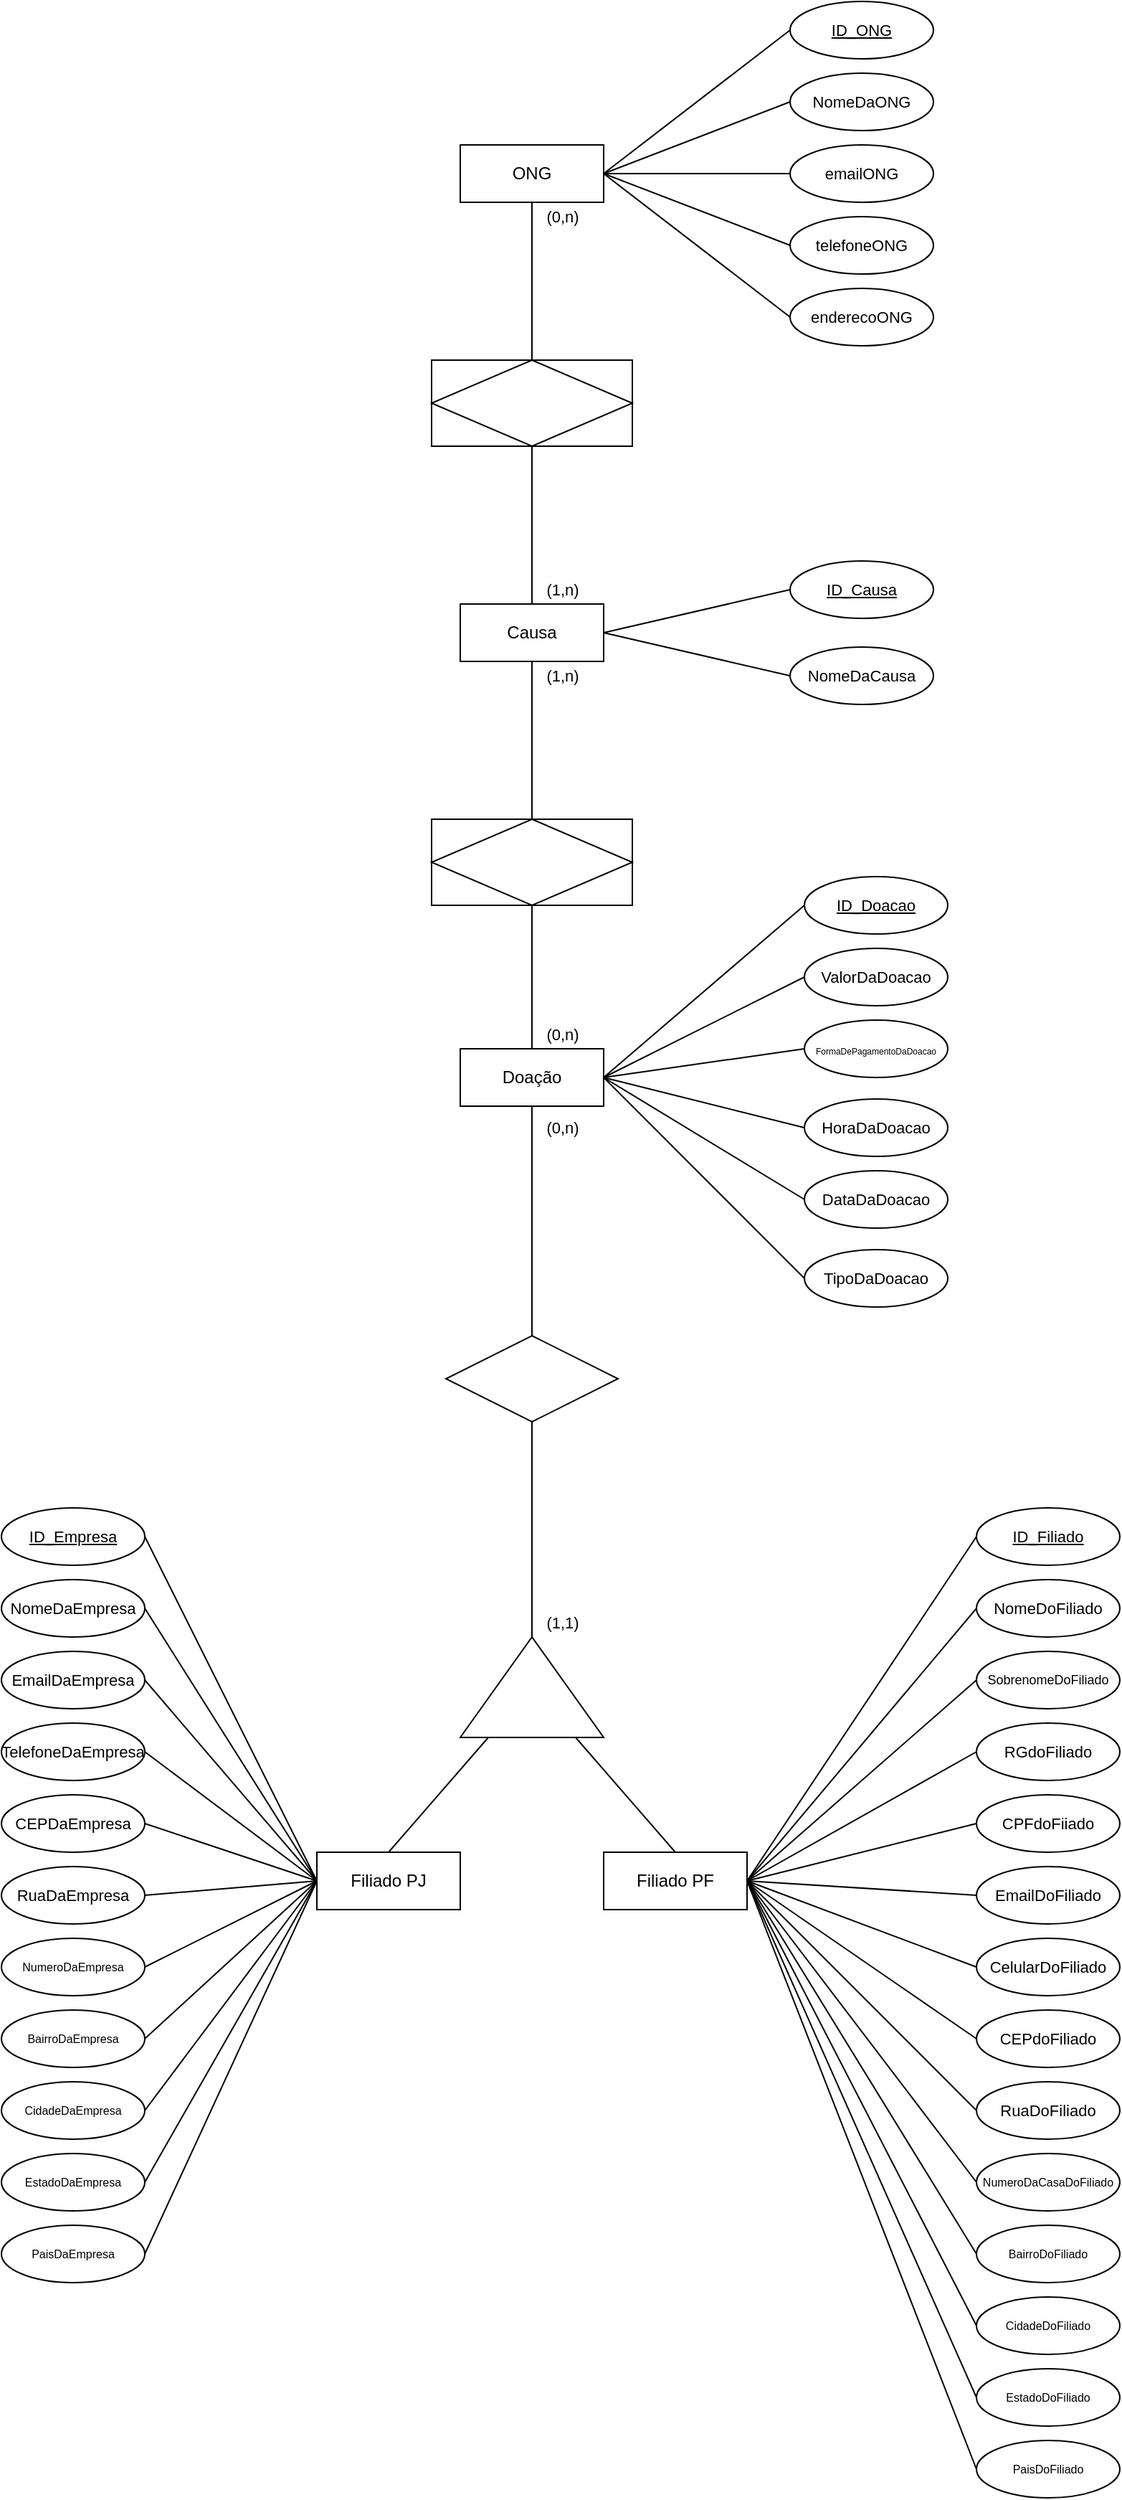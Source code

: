 <mxfile version="23.0.2" type="device">
  <diagram name="Página-1" id="WYykYUVFd-u6H1-NrjC2">
    <mxGraphModel dx="444" dy="2647" grid="1" gridSize="10" guides="1" tooltips="1" connect="1" arrows="1" fold="1" page="1" pageScale="1" pageWidth="827" pageHeight="1169" math="0" shadow="0">
      <root>
        <mxCell id="0" />
        <mxCell id="1" parent="0" />
        <mxCell id="v8uKJxZmIVCEr7YA-XvJ-7" style="rounded=0;orthogonalLoop=1;jettySize=auto;html=1;endArrow=none;endFill=0;entryX=0.5;entryY=1;entryDx=0;entryDy=0;exitX=0;exitY=0;exitDx=50;exitDy=0;exitPerimeter=0;" edge="1" parent="1" source="v8uKJxZmIVCEr7YA-XvJ-77" target="v8uKJxZmIVCEr7YA-XvJ-5">
          <mxGeometry relative="1" as="geometry">
            <mxPoint x="413" y="-960" as="sourcePoint" />
          </mxGeometry>
        </mxCell>
        <mxCell id="v8uKJxZmIVCEr7YA-XvJ-12" value="(0,n)" style="edgeLabel;html=1;align=center;verticalAlign=middle;resizable=0;points=[];fontSize=11;fontFamily=Helvetica;fontColor=default;" vertex="1" connectable="0" parent="v8uKJxZmIVCEr7YA-XvJ-7">
          <mxGeometry x="-0.248" relative="1" as="geometry">
            <mxPoint x="21" y="-364" as="offset" />
          </mxGeometry>
        </mxCell>
        <mxCell id="v8uKJxZmIVCEr7YA-XvJ-22" style="edgeStyle=none;shape=connector;rounded=0;orthogonalLoop=1;jettySize=auto;html=1;exitX=1;exitY=0.5;exitDx=0;exitDy=0;entryX=0;entryY=0.5;entryDx=0;entryDy=0;labelBackgroundColor=default;strokeColor=default;align=center;verticalAlign=middle;fontFamily=Helvetica;fontSize=11;fontColor=default;endArrow=none;endFill=0;" edge="1" parent="1" source="v8uKJxZmIVCEr7YA-XvJ-1" target="v8uKJxZmIVCEr7YA-XvJ-19">
          <mxGeometry relative="1" as="geometry" />
        </mxCell>
        <mxCell id="v8uKJxZmIVCEr7YA-XvJ-71" style="edgeStyle=none;shape=connector;rounded=0;orthogonalLoop=1;jettySize=auto;html=1;exitX=1;exitY=0.5;exitDx=0;exitDy=0;entryX=0;entryY=0.5;entryDx=0;entryDy=0;labelBackgroundColor=default;strokeColor=default;align=center;verticalAlign=middle;fontFamily=Helvetica;fontSize=11;fontColor=default;endArrow=none;endFill=0;" edge="1" parent="1" source="v8uKJxZmIVCEr7YA-XvJ-1" target="v8uKJxZmIVCEr7YA-XvJ-59">
          <mxGeometry relative="1" as="geometry" />
        </mxCell>
        <mxCell id="v8uKJxZmIVCEr7YA-XvJ-72" style="edgeStyle=none;shape=connector;rounded=0;orthogonalLoop=1;jettySize=auto;html=1;exitX=1;exitY=0.5;exitDx=0;exitDy=0;entryX=0;entryY=0.5;entryDx=0;entryDy=0;labelBackgroundColor=default;strokeColor=default;align=center;verticalAlign=middle;fontFamily=Helvetica;fontSize=11;fontColor=default;endArrow=none;endFill=0;" edge="1" parent="1" source="v8uKJxZmIVCEr7YA-XvJ-1" target="v8uKJxZmIVCEr7YA-XvJ-60">
          <mxGeometry relative="1" as="geometry" />
        </mxCell>
        <mxCell id="v8uKJxZmIVCEr7YA-XvJ-73" style="edgeStyle=none;shape=connector;rounded=0;orthogonalLoop=1;jettySize=auto;html=1;exitX=1;exitY=0.5;exitDx=0;exitDy=0;entryX=0;entryY=0.5;entryDx=0;entryDy=0;labelBackgroundColor=default;strokeColor=default;align=center;verticalAlign=middle;fontFamily=Helvetica;fontSize=11;fontColor=default;endArrow=none;endFill=0;" edge="1" parent="1" source="v8uKJxZmIVCEr7YA-XvJ-1" target="v8uKJxZmIVCEr7YA-XvJ-61">
          <mxGeometry relative="1" as="geometry" />
        </mxCell>
        <mxCell id="v8uKJxZmIVCEr7YA-XvJ-74" style="edgeStyle=none;shape=connector;rounded=0;orthogonalLoop=1;jettySize=auto;html=1;exitX=1;exitY=0.5;exitDx=0;exitDy=0;entryX=0;entryY=0.5;entryDx=0;entryDy=0;labelBackgroundColor=default;strokeColor=default;align=center;verticalAlign=middle;fontFamily=Helvetica;fontSize=11;fontColor=default;endArrow=none;endFill=0;" edge="1" parent="1" source="v8uKJxZmIVCEr7YA-XvJ-1" target="v8uKJxZmIVCEr7YA-XvJ-69">
          <mxGeometry relative="1" as="geometry" />
        </mxCell>
        <mxCell id="v8uKJxZmIVCEr7YA-XvJ-75" style="edgeStyle=none;shape=connector;rounded=0;orthogonalLoop=1;jettySize=auto;html=1;exitX=1;exitY=0.5;exitDx=0;exitDy=0;entryX=0;entryY=0.5;entryDx=0;entryDy=0;labelBackgroundColor=default;strokeColor=default;align=center;verticalAlign=middle;fontFamily=Helvetica;fontSize=11;fontColor=default;endArrow=none;endFill=0;" edge="1" parent="1" source="v8uKJxZmIVCEr7YA-XvJ-1" target="v8uKJxZmIVCEr7YA-XvJ-70">
          <mxGeometry relative="1" as="geometry" />
        </mxCell>
        <mxCell id="v8uKJxZmIVCEr7YA-XvJ-76" style="edgeStyle=none;shape=connector;rounded=0;orthogonalLoop=1;jettySize=auto;html=1;exitX=1;exitY=0.5;exitDx=0;exitDy=0;entryX=0;entryY=0.5;entryDx=0;entryDy=0;labelBackgroundColor=default;strokeColor=default;align=center;verticalAlign=middle;fontFamily=Helvetica;fontSize=11;fontColor=default;endArrow=none;endFill=0;" edge="1" parent="1" source="v8uKJxZmIVCEr7YA-XvJ-1" target="v8uKJxZmIVCEr7YA-XvJ-68">
          <mxGeometry relative="1" as="geometry" />
        </mxCell>
        <mxCell id="v8uKJxZmIVCEr7YA-XvJ-81" style="edgeStyle=none;shape=connector;rounded=0;orthogonalLoop=1;jettySize=auto;html=1;exitX=1;exitY=0.5;exitDx=0;exitDy=0;entryX=0;entryY=0.5;entryDx=0;entryDy=0;labelBackgroundColor=default;strokeColor=default;align=center;verticalAlign=middle;fontFamily=Helvetica;fontSize=11;fontColor=default;endArrow=none;endFill=0;" edge="1" parent="1" source="v8uKJxZmIVCEr7YA-XvJ-1" target="v8uKJxZmIVCEr7YA-XvJ-58">
          <mxGeometry relative="1" as="geometry" />
        </mxCell>
        <mxCell id="v8uKJxZmIVCEr7YA-XvJ-82" style="edgeStyle=none;shape=connector;rounded=0;orthogonalLoop=1;jettySize=auto;html=1;exitX=1;exitY=0.5;exitDx=0;exitDy=0;entryX=0;entryY=0.5;entryDx=0;entryDy=0;labelBackgroundColor=default;strokeColor=default;align=center;verticalAlign=middle;fontFamily=Helvetica;fontSize=11;fontColor=default;endArrow=none;endFill=0;" edge="1" parent="1" source="v8uKJxZmIVCEr7YA-XvJ-1" target="v8uKJxZmIVCEr7YA-XvJ-62">
          <mxGeometry relative="1" as="geometry" />
        </mxCell>
        <mxCell id="v8uKJxZmIVCEr7YA-XvJ-83" style="edgeStyle=none;shape=connector;rounded=0;orthogonalLoop=1;jettySize=auto;html=1;exitX=1;exitY=0.5;exitDx=0;exitDy=0;entryX=0;entryY=0.5;entryDx=0;entryDy=0;labelBackgroundColor=default;strokeColor=default;align=center;verticalAlign=middle;fontFamily=Helvetica;fontSize=11;fontColor=default;endArrow=none;endFill=0;" edge="1" parent="1" source="v8uKJxZmIVCEr7YA-XvJ-1" target="v8uKJxZmIVCEr7YA-XvJ-63">
          <mxGeometry relative="1" as="geometry" />
        </mxCell>
        <mxCell id="v8uKJxZmIVCEr7YA-XvJ-84" style="edgeStyle=none;shape=connector;rounded=0;orthogonalLoop=1;jettySize=auto;html=1;exitX=1;exitY=0.5;exitDx=0;exitDy=0;entryX=0;entryY=0.5;entryDx=0;entryDy=0;labelBackgroundColor=default;strokeColor=default;align=center;verticalAlign=middle;fontFamily=Helvetica;fontSize=11;fontColor=default;endArrow=none;endFill=0;" edge="1" parent="1" source="v8uKJxZmIVCEr7YA-XvJ-1" target="v8uKJxZmIVCEr7YA-XvJ-64">
          <mxGeometry relative="1" as="geometry" />
        </mxCell>
        <mxCell id="v8uKJxZmIVCEr7YA-XvJ-85" style="edgeStyle=none;shape=connector;rounded=0;orthogonalLoop=1;jettySize=auto;html=1;exitX=1;exitY=0.5;exitDx=0;exitDy=0;entryX=0;entryY=0.5;entryDx=0;entryDy=0;labelBackgroundColor=default;strokeColor=default;align=center;verticalAlign=middle;fontFamily=Helvetica;fontSize=11;fontColor=default;endArrow=none;endFill=0;" edge="1" parent="1" source="v8uKJxZmIVCEr7YA-XvJ-1" target="v8uKJxZmIVCEr7YA-XvJ-65">
          <mxGeometry relative="1" as="geometry" />
        </mxCell>
        <mxCell id="v8uKJxZmIVCEr7YA-XvJ-86" style="edgeStyle=none;shape=connector;rounded=0;orthogonalLoop=1;jettySize=auto;html=1;exitX=1;exitY=0.5;exitDx=0;exitDy=0;entryX=0;entryY=0.5;entryDx=0;entryDy=0;labelBackgroundColor=default;strokeColor=default;align=center;verticalAlign=middle;fontFamily=Helvetica;fontSize=11;fontColor=default;endArrow=none;endFill=0;" edge="1" parent="1" source="v8uKJxZmIVCEr7YA-XvJ-1" target="v8uKJxZmIVCEr7YA-XvJ-66">
          <mxGeometry relative="1" as="geometry" />
        </mxCell>
        <mxCell id="v8uKJxZmIVCEr7YA-XvJ-87" style="edgeStyle=none;shape=connector;rounded=0;orthogonalLoop=1;jettySize=auto;html=1;exitX=1;exitY=0.5;exitDx=0;exitDy=0;entryX=0;entryY=0.5;entryDx=0;entryDy=0;labelBackgroundColor=default;strokeColor=default;align=center;verticalAlign=middle;fontFamily=Helvetica;fontSize=11;fontColor=default;endArrow=none;endFill=0;" edge="1" parent="1" source="v8uKJxZmIVCEr7YA-XvJ-1" target="v8uKJxZmIVCEr7YA-XvJ-67">
          <mxGeometry relative="1" as="geometry" />
        </mxCell>
        <mxCell id="v8uKJxZmIVCEr7YA-XvJ-1" value="Filiado PF" style="whiteSpace=wrap;html=1;align=center;" vertex="1" parent="1">
          <mxGeometry x="443" y="-790" width="100" height="40" as="geometry" />
        </mxCell>
        <mxCell id="v8uKJxZmIVCEr7YA-XvJ-21" style="edgeStyle=none;shape=connector;rounded=0;orthogonalLoop=1;jettySize=auto;html=1;exitX=1;exitY=0.5;exitDx=0;exitDy=0;entryX=0;entryY=0.5;entryDx=0;entryDy=0;labelBackgroundColor=default;strokeColor=default;align=center;verticalAlign=middle;fontFamily=Helvetica;fontSize=11;fontColor=default;endArrow=none;endFill=0;" edge="1" parent="1" source="v8uKJxZmIVCEr7YA-XvJ-2" target="v8uKJxZmIVCEr7YA-XvJ-17">
          <mxGeometry relative="1" as="geometry" />
        </mxCell>
        <mxCell id="v8uKJxZmIVCEr7YA-XvJ-27" style="edgeStyle=none;shape=connector;rounded=0;orthogonalLoop=1;jettySize=auto;html=1;exitX=1;exitY=0.5;exitDx=0;exitDy=0;entryX=0;entryY=0.5;entryDx=0;entryDy=0;labelBackgroundColor=default;strokeColor=default;align=center;verticalAlign=middle;fontFamily=Helvetica;fontSize=11;fontColor=default;endArrow=none;endFill=0;" edge="1" parent="1" source="v8uKJxZmIVCEr7YA-XvJ-2" target="v8uKJxZmIVCEr7YA-XvJ-23">
          <mxGeometry relative="1" as="geometry" />
        </mxCell>
        <mxCell id="v8uKJxZmIVCEr7YA-XvJ-28" style="edgeStyle=none;shape=connector;rounded=0;orthogonalLoop=1;jettySize=auto;html=1;exitX=1;exitY=0.5;exitDx=0;exitDy=0;entryX=0;entryY=0.5;entryDx=0;entryDy=0;labelBackgroundColor=default;strokeColor=default;align=center;verticalAlign=middle;fontFamily=Helvetica;fontSize=11;fontColor=default;endArrow=none;endFill=0;" edge="1" parent="1" source="v8uKJxZmIVCEr7YA-XvJ-2" target="v8uKJxZmIVCEr7YA-XvJ-24">
          <mxGeometry relative="1" as="geometry" />
        </mxCell>
        <mxCell id="v8uKJxZmIVCEr7YA-XvJ-29" style="edgeStyle=none;shape=connector;rounded=0;orthogonalLoop=1;jettySize=auto;html=1;exitX=1;exitY=0.5;exitDx=0;exitDy=0;entryX=0;entryY=0.5;entryDx=0;entryDy=0;labelBackgroundColor=default;strokeColor=default;align=center;verticalAlign=middle;fontFamily=Helvetica;fontSize=11;fontColor=default;endArrow=none;endFill=0;" edge="1" parent="1" source="v8uKJxZmIVCEr7YA-XvJ-2" target="v8uKJxZmIVCEr7YA-XvJ-25">
          <mxGeometry relative="1" as="geometry" />
        </mxCell>
        <mxCell id="v8uKJxZmIVCEr7YA-XvJ-30" style="edgeStyle=none;shape=connector;rounded=0;orthogonalLoop=1;jettySize=auto;html=1;exitX=1;exitY=0.5;exitDx=0;exitDy=0;entryX=0;entryY=0.5;entryDx=0;entryDy=0;labelBackgroundColor=default;strokeColor=default;align=center;verticalAlign=middle;fontFamily=Helvetica;fontSize=11;fontColor=default;endArrow=none;endFill=0;" edge="1" parent="1" source="v8uKJxZmIVCEr7YA-XvJ-2" target="v8uKJxZmIVCEr7YA-XvJ-26">
          <mxGeometry relative="1" as="geometry" />
        </mxCell>
        <mxCell id="v8uKJxZmIVCEr7YA-XvJ-2" value="ONG" style="whiteSpace=wrap;html=1;align=center;" vertex="1" parent="1">
          <mxGeometry x="343" y="-1980" width="100" height="40" as="geometry" />
        </mxCell>
        <mxCell id="v8uKJxZmIVCEr7YA-XvJ-10" style="edgeStyle=none;shape=connector;rounded=0;orthogonalLoop=1;jettySize=auto;html=1;exitX=0.5;exitY=0;exitDx=0;exitDy=0;entryX=0.5;entryY=1;entryDx=0;entryDy=0;labelBackgroundColor=default;strokeColor=default;align=center;verticalAlign=middle;fontFamily=Helvetica;fontSize=11;fontColor=default;endArrow=none;endFill=0;" edge="1" parent="1" source="v8uKJxZmIVCEr7YA-XvJ-3" target="v8uKJxZmIVCEr7YA-XvJ-16">
          <mxGeometry relative="1" as="geometry">
            <mxPoint x="506" y="-1390" as="targetPoint" />
          </mxGeometry>
        </mxCell>
        <mxCell id="v8uKJxZmIVCEr7YA-XvJ-48" value="(0,n)" style="edgeLabel;html=1;align=center;verticalAlign=middle;resizable=0;points=[];fontSize=11;fontFamily=Helvetica;fontColor=default;" vertex="1" connectable="0" parent="v8uKJxZmIVCEr7YA-XvJ-10">
          <mxGeometry x="-0.183" y="1" relative="1" as="geometry">
            <mxPoint x="22" y="96" as="offset" />
          </mxGeometry>
        </mxCell>
        <mxCell id="v8uKJxZmIVCEr7YA-XvJ-20" style="edgeStyle=none;shape=connector;rounded=0;orthogonalLoop=1;jettySize=auto;html=1;exitX=1;exitY=0.5;exitDx=0;exitDy=0;entryX=0;entryY=0.5;entryDx=0;entryDy=0;labelBackgroundColor=default;strokeColor=default;align=center;verticalAlign=middle;fontFamily=Helvetica;fontSize=11;fontColor=default;endArrow=none;endFill=0;" edge="1" parent="1" source="v8uKJxZmIVCEr7YA-XvJ-3" target="v8uKJxZmIVCEr7YA-XvJ-18">
          <mxGeometry relative="1" as="geometry" />
        </mxCell>
        <mxCell id="v8uKJxZmIVCEr7YA-XvJ-35" style="edgeStyle=none;shape=connector;rounded=0;orthogonalLoop=1;jettySize=auto;html=1;exitX=1;exitY=0.5;exitDx=0;exitDy=0;entryX=0;entryY=0.5;entryDx=0;entryDy=0;labelBackgroundColor=default;strokeColor=default;align=center;verticalAlign=middle;fontFamily=Helvetica;fontSize=11;fontColor=default;endArrow=none;endFill=0;" edge="1" parent="1" source="v8uKJxZmIVCEr7YA-XvJ-3" target="v8uKJxZmIVCEr7YA-XvJ-33">
          <mxGeometry relative="1" as="geometry" />
        </mxCell>
        <mxCell id="v8uKJxZmIVCEr7YA-XvJ-36" style="edgeStyle=none;shape=connector;rounded=0;orthogonalLoop=1;jettySize=auto;html=1;exitX=1;exitY=0.5;exitDx=0;exitDy=0;entryX=0;entryY=0.5;entryDx=0;entryDy=0;labelBackgroundColor=default;strokeColor=default;align=center;verticalAlign=middle;fontFamily=Helvetica;fontSize=11;fontColor=default;endArrow=none;endFill=0;" edge="1" parent="1" source="v8uKJxZmIVCEr7YA-XvJ-3" target="v8uKJxZmIVCEr7YA-XvJ-34">
          <mxGeometry relative="1" as="geometry" />
        </mxCell>
        <mxCell id="v8uKJxZmIVCEr7YA-XvJ-37" style="edgeStyle=none;shape=connector;rounded=0;orthogonalLoop=1;jettySize=auto;html=1;exitX=1;exitY=0.5;exitDx=0;exitDy=0;entryX=0;entryY=0.5;entryDx=0;entryDy=0;labelBackgroundColor=default;strokeColor=default;align=center;verticalAlign=middle;fontFamily=Helvetica;fontSize=11;fontColor=default;endArrow=none;endFill=0;" edge="1" parent="1" source="v8uKJxZmIVCEr7YA-XvJ-3" target="v8uKJxZmIVCEr7YA-XvJ-31">
          <mxGeometry relative="1" as="geometry" />
        </mxCell>
        <mxCell id="v8uKJxZmIVCEr7YA-XvJ-38" style="edgeStyle=none;shape=connector;rounded=0;orthogonalLoop=1;jettySize=auto;html=1;exitX=1;exitY=0.5;exitDx=0;exitDy=0;entryX=0;entryY=0.5;entryDx=0;entryDy=0;labelBackgroundColor=default;strokeColor=default;align=center;verticalAlign=middle;fontFamily=Helvetica;fontSize=11;fontColor=default;endArrow=none;endFill=0;" edge="1" parent="1" source="v8uKJxZmIVCEr7YA-XvJ-3" target="v8uKJxZmIVCEr7YA-XvJ-32">
          <mxGeometry relative="1" as="geometry" />
        </mxCell>
        <mxCell id="v8uKJxZmIVCEr7YA-XvJ-40" style="edgeStyle=none;shape=connector;rounded=0;orthogonalLoop=1;jettySize=auto;html=1;exitX=1;exitY=0.5;exitDx=0;exitDy=0;entryX=0;entryY=0.5;entryDx=0;entryDy=0;labelBackgroundColor=default;strokeColor=default;align=center;verticalAlign=middle;fontFamily=Helvetica;fontSize=11;fontColor=default;endArrow=none;endFill=0;" edge="1" parent="1" source="v8uKJxZmIVCEr7YA-XvJ-3" target="v8uKJxZmIVCEr7YA-XvJ-39">
          <mxGeometry relative="1" as="geometry" />
        </mxCell>
        <mxCell id="v8uKJxZmIVCEr7YA-XvJ-3" value="Doação" style="whiteSpace=wrap;html=1;align=center;" vertex="1" parent="1">
          <mxGeometry x="343" y="-1350" width="100" height="40" as="geometry" />
        </mxCell>
        <mxCell id="v8uKJxZmIVCEr7YA-XvJ-9" style="edgeStyle=none;shape=connector;rounded=0;orthogonalLoop=1;jettySize=auto;html=1;exitX=0.5;exitY=0;exitDx=0;exitDy=0;entryX=0.5;entryY=1;entryDx=0;entryDy=0;labelBackgroundColor=default;strokeColor=default;align=center;verticalAlign=middle;fontFamily=Helvetica;fontSize=11;fontColor=default;endArrow=none;endFill=0;" edge="1" parent="1" source="v8uKJxZmIVCEr7YA-XvJ-5" target="v8uKJxZmIVCEr7YA-XvJ-3">
          <mxGeometry relative="1" as="geometry" />
        </mxCell>
        <mxCell id="v8uKJxZmIVCEr7YA-XvJ-13" value="(1,1)" style="edgeLabel;html=1;align=center;verticalAlign=middle;resizable=0;points=[];fontSize=11;fontFamily=Helvetica;fontColor=default;" vertex="1" connectable="0" parent="v8uKJxZmIVCEr7YA-XvJ-9">
          <mxGeometry x="-0.343" y="2" relative="1" as="geometry">
            <mxPoint x="23" y="252" as="offset" />
          </mxGeometry>
        </mxCell>
        <mxCell id="v8uKJxZmIVCEr7YA-XvJ-5" value="" style="shape=rhombus;perimeter=rhombusPerimeter;whiteSpace=wrap;html=1;align=center;" vertex="1" parent="1">
          <mxGeometry x="333" y="-1150" width="120" height="60" as="geometry" />
        </mxCell>
        <mxCell id="v8uKJxZmIVCEr7YA-XvJ-43" style="edgeStyle=none;shape=connector;rounded=0;orthogonalLoop=1;jettySize=auto;html=1;exitX=0.5;exitY=0;exitDx=0;exitDy=0;entryX=0.5;entryY=1;entryDx=0;entryDy=0;labelBackgroundColor=default;strokeColor=default;align=center;verticalAlign=middle;fontFamily=Helvetica;fontSize=11;fontColor=default;endArrow=none;endFill=0;" edge="1" parent="1" source="v8uKJxZmIVCEr7YA-XvJ-16" target="v8uKJxZmIVCEr7YA-XvJ-42">
          <mxGeometry relative="1" as="geometry" />
        </mxCell>
        <mxCell id="v8uKJxZmIVCEr7YA-XvJ-49" value="(1,n)" style="edgeLabel;html=1;align=center;verticalAlign=middle;resizable=0;points=[];fontSize=11;fontFamily=Helvetica;fontColor=default;" vertex="1" connectable="0" parent="v8uKJxZmIVCEr7YA-XvJ-43">
          <mxGeometry x="0.089" y="-2" relative="1" as="geometry">
            <mxPoint x="19" y="-40" as="offset" />
          </mxGeometry>
        </mxCell>
        <mxCell id="v8uKJxZmIVCEr7YA-XvJ-16" value="" style="shape=associativeEntity;whiteSpace=wrap;html=1;align=center;fontFamily=Helvetica;fontSize=11;fontColor=default;" vertex="1" parent="1">
          <mxGeometry x="323" y="-1510" width="140" height="60" as="geometry" />
        </mxCell>
        <mxCell id="v8uKJxZmIVCEr7YA-XvJ-17" value="ID_ONG" style="ellipse;whiteSpace=wrap;html=1;align=center;fontStyle=4;fontFamily=Helvetica;fontSize=11;fontColor=default;" vertex="1" parent="1">
          <mxGeometry x="573" y="-2080" width="100" height="40" as="geometry" />
        </mxCell>
        <mxCell id="v8uKJxZmIVCEr7YA-XvJ-18" value="ID_Doacao" style="ellipse;whiteSpace=wrap;html=1;align=center;fontStyle=4;fontFamily=Helvetica;fontSize=11;fontColor=default;" vertex="1" parent="1">
          <mxGeometry x="583" y="-1470" width="100" height="40" as="geometry" />
        </mxCell>
        <mxCell id="v8uKJxZmIVCEr7YA-XvJ-19" value="ID_Filiado" style="ellipse;whiteSpace=wrap;html=1;align=center;fontStyle=4;fontFamily=Helvetica;fontSize=11;fontColor=default;" vertex="1" parent="1">
          <mxGeometry x="703" y="-1030" width="100" height="40" as="geometry" />
        </mxCell>
        <mxCell id="v8uKJxZmIVCEr7YA-XvJ-23" value="NomeDaONG" style="ellipse;whiteSpace=wrap;html=1;align=center;fontFamily=Helvetica;fontSize=11;fontColor=default;" vertex="1" parent="1">
          <mxGeometry x="573" y="-2030" width="100" height="40" as="geometry" />
        </mxCell>
        <mxCell id="v8uKJxZmIVCEr7YA-XvJ-24" value="emailONG" style="ellipse;whiteSpace=wrap;html=1;align=center;fontFamily=Helvetica;fontSize=11;fontColor=default;" vertex="1" parent="1">
          <mxGeometry x="573" y="-1980" width="100" height="40" as="geometry" />
        </mxCell>
        <mxCell id="v8uKJxZmIVCEr7YA-XvJ-25" value="telefoneONG" style="ellipse;whiteSpace=wrap;html=1;align=center;fontFamily=Helvetica;fontSize=11;fontColor=default;" vertex="1" parent="1">
          <mxGeometry x="573" y="-1930" width="100" height="40" as="geometry" />
        </mxCell>
        <mxCell id="v8uKJxZmIVCEr7YA-XvJ-26" value="enderecoONG" style="ellipse;whiteSpace=wrap;html=1;align=center;fontFamily=Helvetica;fontSize=11;fontColor=default;" vertex="1" parent="1">
          <mxGeometry x="573" y="-1880" width="100" height="40" as="geometry" />
        </mxCell>
        <mxCell id="v8uKJxZmIVCEr7YA-XvJ-31" value="HoraDaDoacao" style="ellipse;whiteSpace=wrap;html=1;align=center;fontFamily=Helvetica;fontSize=11;fontColor=default;" vertex="1" parent="1">
          <mxGeometry x="583" y="-1315" width="100" height="40" as="geometry" />
        </mxCell>
        <mxCell id="v8uKJxZmIVCEr7YA-XvJ-32" value="DataDaDoacao" style="ellipse;whiteSpace=wrap;html=1;align=center;fontFamily=Helvetica;fontSize=11;fontColor=default;" vertex="1" parent="1">
          <mxGeometry x="583" y="-1265" width="100" height="40" as="geometry" />
        </mxCell>
        <mxCell id="v8uKJxZmIVCEr7YA-XvJ-33" value="ValorDaDoacao" style="ellipse;whiteSpace=wrap;html=1;align=center;fontFamily=Helvetica;fontSize=11;fontColor=default;" vertex="1" parent="1">
          <mxGeometry x="583" y="-1420" width="100" height="40" as="geometry" />
        </mxCell>
        <mxCell id="v8uKJxZmIVCEr7YA-XvJ-34" value="&lt;font style=&quot;font-size: 6px;&quot;&gt;FormaDePagamentoDaDoacao&lt;/font&gt;" style="ellipse;whiteSpace=wrap;html=1;align=center;fontFamily=Helvetica;fontSize=11;fontColor=default;" vertex="1" parent="1">
          <mxGeometry x="583" y="-1370" width="100" height="40" as="geometry" />
        </mxCell>
        <mxCell id="v8uKJxZmIVCEr7YA-XvJ-39" value="TipoDaDoacao" style="ellipse;whiteSpace=wrap;html=1;align=center;fontFamily=Helvetica;fontSize=11;fontColor=default;" vertex="1" parent="1">
          <mxGeometry x="583" y="-1210" width="100" height="40" as="geometry" />
        </mxCell>
        <mxCell id="v8uKJxZmIVCEr7YA-XvJ-46" style="edgeStyle=none;shape=connector;rounded=0;orthogonalLoop=1;jettySize=auto;html=1;exitX=0.5;exitY=0;exitDx=0;exitDy=0;labelBackgroundColor=default;strokeColor=default;align=center;verticalAlign=middle;fontFamily=Helvetica;fontSize=11;fontColor=default;endArrow=none;endFill=0;entryX=0.5;entryY=1;entryDx=0;entryDy=0;" edge="1" parent="1" source="v8uKJxZmIVCEr7YA-XvJ-42" target="v8uKJxZmIVCEr7YA-XvJ-52">
          <mxGeometry relative="1" as="geometry">
            <mxPoint x="303" y="-1710" as="targetPoint" />
          </mxGeometry>
        </mxCell>
        <mxCell id="v8uKJxZmIVCEr7YA-XvJ-50" value="(1,n)" style="edgeLabel;html=1;align=center;verticalAlign=middle;resizable=0;points=[];fontSize=11;fontFamily=Helvetica;fontColor=default;" vertex="1" connectable="0" parent="v8uKJxZmIVCEr7YA-XvJ-46">
          <mxGeometry x="-0.025" y="-1" relative="1" as="geometry">
            <mxPoint x="20" y="43" as="offset" />
          </mxGeometry>
        </mxCell>
        <mxCell id="v8uKJxZmIVCEr7YA-XvJ-55" style="edgeStyle=none;shape=connector;rounded=0;orthogonalLoop=1;jettySize=auto;html=1;exitX=1;exitY=0.5;exitDx=0;exitDy=0;entryX=0;entryY=0.5;entryDx=0;entryDy=0;labelBackgroundColor=default;strokeColor=default;align=center;verticalAlign=middle;fontFamily=Helvetica;fontSize=11;fontColor=default;endArrow=none;endFill=0;" edge="1" parent="1" source="v8uKJxZmIVCEr7YA-XvJ-42" target="v8uKJxZmIVCEr7YA-XvJ-57">
          <mxGeometry relative="1" as="geometry">
            <mxPoint x="573" y="-1610" as="targetPoint" />
          </mxGeometry>
        </mxCell>
        <mxCell id="v8uKJxZmIVCEr7YA-XvJ-56" style="edgeStyle=none;shape=connector;rounded=0;orthogonalLoop=1;jettySize=auto;html=1;exitX=1;exitY=0.5;exitDx=0;exitDy=0;entryX=0;entryY=0.5;entryDx=0;entryDy=0;labelBackgroundColor=default;strokeColor=default;align=center;verticalAlign=middle;fontFamily=Helvetica;fontSize=11;fontColor=default;endArrow=none;endFill=0;" edge="1" parent="1" source="v8uKJxZmIVCEr7YA-XvJ-42" target="v8uKJxZmIVCEr7YA-XvJ-53">
          <mxGeometry relative="1" as="geometry" />
        </mxCell>
        <mxCell id="v8uKJxZmIVCEr7YA-XvJ-42" value="Causa" style="whiteSpace=wrap;html=1;align=center;" vertex="1" parent="1">
          <mxGeometry x="343" y="-1660" width="100" height="40" as="geometry" />
        </mxCell>
        <mxCell id="v8uKJxZmIVCEr7YA-XvJ-47" style="edgeStyle=none;shape=connector;rounded=0;orthogonalLoop=1;jettySize=auto;html=1;entryX=0.5;entryY=1;entryDx=0;entryDy=0;labelBackgroundColor=default;strokeColor=default;align=center;verticalAlign=middle;fontFamily=Helvetica;fontSize=11;fontColor=default;endArrow=none;endFill=0;exitX=0.5;exitY=0;exitDx=0;exitDy=0;" edge="1" parent="1" source="v8uKJxZmIVCEr7YA-XvJ-52" target="v8uKJxZmIVCEr7YA-XvJ-2">
          <mxGeometry relative="1" as="geometry">
            <mxPoint x="273" y="-1860" as="sourcePoint" />
          </mxGeometry>
        </mxCell>
        <mxCell id="v8uKJxZmIVCEr7YA-XvJ-51" value="(0,n)" style="edgeLabel;html=1;align=center;verticalAlign=middle;resizable=0;points=[];fontSize=11;fontFamily=Helvetica;fontColor=default;" vertex="1" connectable="0" parent="v8uKJxZmIVCEr7YA-XvJ-47">
          <mxGeometry x="0.387" y="1" relative="1" as="geometry">
            <mxPoint x="22" y="-24" as="offset" />
          </mxGeometry>
        </mxCell>
        <mxCell id="v8uKJxZmIVCEr7YA-XvJ-52" value="" style="shape=associativeEntity;whiteSpace=wrap;html=1;align=center;fontFamily=Helvetica;fontSize=11;fontColor=default;" vertex="1" parent="1">
          <mxGeometry x="323" y="-1830" width="140" height="60" as="geometry" />
        </mxCell>
        <mxCell id="v8uKJxZmIVCEr7YA-XvJ-53" value="ID_Causa" style="ellipse;whiteSpace=wrap;html=1;align=center;fontStyle=4;fontFamily=Helvetica;fontSize=11;fontColor=default;" vertex="1" parent="1">
          <mxGeometry x="573" y="-1690" width="100" height="40" as="geometry" />
        </mxCell>
        <mxCell id="v8uKJxZmIVCEr7YA-XvJ-57" value="NomeDaCausa" style="ellipse;whiteSpace=wrap;html=1;align=center;fontFamily=Helvetica;fontSize=11;fontColor=default;" vertex="1" parent="1">
          <mxGeometry x="573" y="-1630" width="100" height="40" as="geometry" />
        </mxCell>
        <mxCell id="v8uKJxZmIVCEr7YA-XvJ-58" value="NomeDoFiliado" style="ellipse;whiteSpace=wrap;html=1;align=center;fontFamily=Helvetica;fontSize=11;fontColor=default;" vertex="1" parent="1">
          <mxGeometry x="703" y="-980" width="100" height="40" as="geometry" />
        </mxCell>
        <mxCell id="v8uKJxZmIVCEr7YA-XvJ-59" value="SobrenomeDoFiliado" style="ellipse;whiteSpace=wrap;html=1;align=center;fontFamily=Helvetica;fontSize=9;fontColor=default;" vertex="1" parent="1">
          <mxGeometry x="703" y="-930" width="100" height="40" as="geometry" />
        </mxCell>
        <mxCell id="v8uKJxZmIVCEr7YA-XvJ-60" value="RGdoFiliado" style="ellipse;whiteSpace=wrap;html=1;align=center;fontFamily=Helvetica;fontSize=11;fontColor=default;" vertex="1" parent="1">
          <mxGeometry x="703" y="-880" width="100" height="40" as="geometry" />
        </mxCell>
        <mxCell id="v8uKJxZmIVCEr7YA-XvJ-61" value="CPFdoFiiado" style="ellipse;whiteSpace=wrap;html=1;align=center;fontFamily=Helvetica;fontSize=11;fontColor=default;" vertex="1" parent="1">
          <mxGeometry x="703" y="-830" width="100" height="40" as="geometry" />
        </mxCell>
        <mxCell id="v8uKJxZmIVCEr7YA-XvJ-62" value="RuaDoFiliado" style="ellipse;whiteSpace=wrap;html=1;align=center;fontFamily=Helvetica;fontSize=11;fontColor=default;" vertex="1" parent="1">
          <mxGeometry x="703" y="-630" width="100" height="40" as="geometry" />
        </mxCell>
        <mxCell id="v8uKJxZmIVCEr7YA-XvJ-63" value="NumeroDaCasaDoFiliado" style="ellipse;whiteSpace=wrap;html=1;align=center;fontFamily=Helvetica;fontSize=8;fontColor=default;" vertex="1" parent="1">
          <mxGeometry x="703" y="-580" width="100" height="40" as="geometry" />
        </mxCell>
        <mxCell id="v8uKJxZmIVCEr7YA-XvJ-64" value="BairroDoFiliado" style="ellipse;whiteSpace=wrap;html=1;align=center;fontFamily=Helvetica;fontSize=8;fontColor=default;" vertex="1" parent="1">
          <mxGeometry x="703" y="-530" width="100" height="40" as="geometry" />
        </mxCell>
        <mxCell id="v8uKJxZmIVCEr7YA-XvJ-65" value="CidadeDoFiliado" style="ellipse;whiteSpace=wrap;html=1;align=center;fontFamily=Helvetica;fontSize=8;fontColor=default;" vertex="1" parent="1">
          <mxGeometry x="703" y="-480" width="100" height="40" as="geometry" />
        </mxCell>
        <mxCell id="v8uKJxZmIVCEr7YA-XvJ-66" value="EstadoDoFiliado" style="ellipse;whiteSpace=wrap;html=1;align=center;fontFamily=Helvetica;fontSize=8;fontColor=default;" vertex="1" parent="1">
          <mxGeometry x="703" y="-430" width="100" height="40" as="geometry" />
        </mxCell>
        <mxCell id="v8uKJxZmIVCEr7YA-XvJ-67" value="PaisDoFiliado" style="ellipse;whiteSpace=wrap;html=1;align=center;fontFamily=Helvetica;fontSize=8;fontColor=default;" vertex="1" parent="1">
          <mxGeometry x="703" y="-380" width="100" height="40" as="geometry" />
        </mxCell>
        <mxCell id="v8uKJxZmIVCEr7YA-XvJ-68" value="CEPdoFiliado" style="ellipse;whiteSpace=wrap;html=1;align=center;fontFamily=Helvetica;fontSize=11;fontColor=default;" vertex="1" parent="1">
          <mxGeometry x="703" y="-680" width="100" height="40" as="geometry" />
        </mxCell>
        <mxCell id="v8uKJxZmIVCEr7YA-XvJ-69" value="EmailDoFiliado" style="ellipse;whiteSpace=wrap;html=1;align=center;fontFamily=Helvetica;fontSize=11;fontColor=default;" vertex="1" parent="1">
          <mxGeometry x="703" y="-780" width="100" height="40" as="geometry" />
        </mxCell>
        <mxCell id="v8uKJxZmIVCEr7YA-XvJ-70" value="CelularDoFiliado" style="ellipse;whiteSpace=wrap;html=1;align=center;fontFamily=Helvetica;fontSize=11;fontColor=default;" vertex="1" parent="1">
          <mxGeometry x="703" y="-730" width="100" height="40" as="geometry" />
        </mxCell>
        <mxCell id="v8uKJxZmIVCEr7YA-XvJ-78" style="edgeStyle=none;shape=connector;rounded=0;orthogonalLoop=1;jettySize=auto;html=1;entryX=0.5;entryY=0;entryDx=0;entryDy=0;labelBackgroundColor=default;strokeColor=default;align=center;verticalAlign=middle;fontFamily=Helvetica;fontSize=11;fontColor=default;endArrow=none;endFill=0;" edge="1" parent="1" source="v8uKJxZmIVCEr7YA-XvJ-77" target="v8uKJxZmIVCEr7YA-XvJ-1">
          <mxGeometry relative="1" as="geometry" />
        </mxCell>
        <mxCell id="v8uKJxZmIVCEr7YA-XvJ-80" style="edgeStyle=none;shape=connector;rounded=0;orthogonalLoop=1;jettySize=auto;html=1;entryX=0.5;entryY=0;entryDx=0;entryDy=0;labelBackgroundColor=default;strokeColor=default;align=center;verticalAlign=middle;fontFamily=Helvetica;fontSize=11;fontColor=default;endArrow=none;endFill=0;" edge="1" parent="1" source="v8uKJxZmIVCEr7YA-XvJ-77" target="v8uKJxZmIVCEr7YA-XvJ-79">
          <mxGeometry relative="1" as="geometry" />
        </mxCell>
        <mxCell id="v8uKJxZmIVCEr7YA-XvJ-77" value="" style="verticalLabelPosition=bottom;verticalAlign=top;html=1;shape=mxgraph.basic.acute_triangle;dx=0.5;fontFamily=Helvetica;fontSize=11;fontColor=default;" vertex="1" parent="1">
          <mxGeometry x="343" y="-940" width="100" height="70" as="geometry" />
        </mxCell>
        <mxCell id="v8uKJxZmIVCEr7YA-XvJ-99" style="edgeStyle=none;shape=connector;rounded=0;orthogonalLoop=1;jettySize=auto;html=1;exitX=0;exitY=0.5;exitDx=0;exitDy=0;entryX=1;entryY=0.5;entryDx=0;entryDy=0;labelBackgroundColor=default;strokeColor=default;align=center;verticalAlign=middle;fontFamily=Helvetica;fontSize=11;fontColor=default;endArrow=none;endFill=0;" edge="1" parent="1" source="v8uKJxZmIVCEr7YA-XvJ-79" target="v8uKJxZmIVCEr7YA-XvJ-88">
          <mxGeometry relative="1" as="geometry" />
        </mxCell>
        <mxCell id="v8uKJxZmIVCEr7YA-XvJ-100" style="edgeStyle=none;shape=connector;rounded=0;orthogonalLoop=1;jettySize=auto;html=1;exitX=0;exitY=0.5;exitDx=0;exitDy=0;entryX=1;entryY=0.5;entryDx=0;entryDy=0;labelBackgroundColor=default;strokeColor=default;align=center;verticalAlign=middle;fontFamily=Helvetica;fontSize=11;fontColor=default;endArrow=none;endFill=0;" edge="1" parent="1" source="v8uKJxZmIVCEr7YA-XvJ-79" target="v8uKJxZmIVCEr7YA-XvJ-89">
          <mxGeometry relative="1" as="geometry" />
        </mxCell>
        <mxCell id="v8uKJxZmIVCEr7YA-XvJ-101" style="edgeStyle=none;shape=connector;rounded=0;orthogonalLoop=1;jettySize=auto;html=1;exitX=0;exitY=0.5;exitDx=0;exitDy=0;entryX=1;entryY=0.5;entryDx=0;entryDy=0;labelBackgroundColor=default;strokeColor=default;align=center;verticalAlign=middle;fontFamily=Helvetica;fontSize=11;fontColor=default;endArrow=none;endFill=0;" edge="1" parent="1" source="v8uKJxZmIVCEr7YA-XvJ-79" target="v8uKJxZmIVCEr7YA-XvJ-97">
          <mxGeometry relative="1" as="geometry" />
        </mxCell>
        <mxCell id="v8uKJxZmIVCEr7YA-XvJ-102" style="edgeStyle=none;shape=connector;rounded=0;orthogonalLoop=1;jettySize=auto;html=1;exitX=0;exitY=0.5;exitDx=0;exitDy=0;entryX=1;entryY=0.5;entryDx=0;entryDy=0;labelBackgroundColor=default;strokeColor=default;align=center;verticalAlign=middle;fontFamily=Helvetica;fontSize=11;fontColor=default;endArrow=none;endFill=0;" edge="1" parent="1" source="v8uKJxZmIVCEr7YA-XvJ-79" target="v8uKJxZmIVCEr7YA-XvJ-98">
          <mxGeometry relative="1" as="geometry" />
        </mxCell>
        <mxCell id="v8uKJxZmIVCEr7YA-XvJ-103" style="edgeStyle=none;shape=connector;rounded=0;orthogonalLoop=1;jettySize=auto;html=1;exitX=0;exitY=0.5;exitDx=0;exitDy=0;entryX=1;entryY=0.5;entryDx=0;entryDy=0;labelBackgroundColor=default;strokeColor=default;align=center;verticalAlign=middle;fontFamily=Helvetica;fontSize=11;fontColor=default;endArrow=none;endFill=0;" edge="1" parent="1" source="v8uKJxZmIVCEr7YA-XvJ-79" target="v8uKJxZmIVCEr7YA-XvJ-96">
          <mxGeometry relative="1" as="geometry" />
        </mxCell>
        <mxCell id="v8uKJxZmIVCEr7YA-XvJ-104" style="edgeStyle=none;shape=connector;rounded=0;orthogonalLoop=1;jettySize=auto;html=1;exitX=0;exitY=0.5;exitDx=0;exitDy=0;entryX=1;entryY=0.5;entryDx=0;entryDy=0;labelBackgroundColor=default;strokeColor=default;align=center;verticalAlign=middle;fontFamily=Helvetica;fontSize=11;fontColor=default;endArrow=none;endFill=0;" edge="1" parent="1" source="v8uKJxZmIVCEr7YA-XvJ-79" target="v8uKJxZmIVCEr7YA-XvJ-90">
          <mxGeometry relative="1" as="geometry" />
        </mxCell>
        <mxCell id="v8uKJxZmIVCEr7YA-XvJ-105" style="edgeStyle=none;shape=connector;rounded=0;orthogonalLoop=1;jettySize=auto;html=1;exitX=0;exitY=0.5;exitDx=0;exitDy=0;entryX=1;entryY=0.5;entryDx=0;entryDy=0;labelBackgroundColor=default;strokeColor=default;align=center;verticalAlign=middle;fontFamily=Helvetica;fontSize=11;fontColor=default;endArrow=none;endFill=0;" edge="1" parent="1" source="v8uKJxZmIVCEr7YA-XvJ-79" target="v8uKJxZmIVCEr7YA-XvJ-91">
          <mxGeometry relative="1" as="geometry" />
        </mxCell>
        <mxCell id="v8uKJxZmIVCEr7YA-XvJ-106" style="edgeStyle=none;shape=connector;rounded=0;orthogonalLoop=1;jettySize=auto;html=1;exitX=0;exitY=0.5;exitDx=0;exitDy=0;entryX=1;entryY=0.5;entryDx=0;entryDy=0;labelBackgroundColor=default;strokeColor=default;align=center;verticalAlign=middle;fontFamily=Helvetica;fontSize=11;fontColor=default;endArrow=none;endFill=0;" edge="1" parent="1" source="v8uKJxZmIVCEr7YA-XvJ-79" target="v8uKJxZmIVCEr7YA-XvJ-92">
          <mxGeometry relative="1" as="geometry" />
        </mxCell>
        <mxCell id="v8uKJxZmIVCEr7YA-XvJ-107" style="edgeStyle=none;shape=connector;rounded=0;orthogonalLoop=1;jettySize=auto;html=1;exitX=0;exitY=0.5;exitDx=0;exitDy=0;entryX=1;entryY=0.5;entryDx=0;entryDy=0;labelBackgroundColor=default;strokeColor=default;align=center;verticalAlign=middle;fontFamily=Helvetica;fontSize=11;fontColor=default;endArrow=none;endFill=0;" edge="1" parent="1" source="v8uKJxZmIVCEr7YA-XvJ-79" target="v8uKJxZmIVCEr7YA-XvJ-93">
          <mxGeometry relative="1" as="geometry" />
        </mxCell>
        <mxCell id="v8uKJxZmIVCEr7YA-XvJ-108" style="edgeStyle=none;shape=connector;rounded=0;orthogonalLoop=1;jettySize=auto;html=1;exitX=0;exitY=0.5;exitDx=0;exitDy=0;entryX=1;entryY=0.5;entryDx=0;entryDy=0;labelBackgroundColor=default;strokeColor=default;align=center;verticalAlign=middle;fontFamily=Helvetica;fontSize=11;fontColor=default;endArrow=none;endFill=0;" edge="1" parent="1" source="v8uKJxZmIVCEr7YA-XvJ-79" target="v8uKJxZmIVCEr7YA-XvJ-94">
          <mxGeometry relative="1" as="geometry" />
        </mxCell>
        <mxCell id="v8uKJxZmIVCEr7YA-XvJ-109" style="edgeStyle=none;shape=connector;rounded=0;orthogonalLoop=1;jettySize=auto;html=1;exitX=0;exitY=0.5;exitDx=0;exitDy=0;entryX=1;entryY=0.5;entryDx=0;entryDy=0;labelBackgroundColor=default;strokeColor=default;align=center;verticalAlign=middle;fontFamily=Helvetica;fontSize=11;fontColor=default;endArrow=none;endFill=0;" edge="1" parent="1" source="v8uKJxZmIVCEr7YA-XvJ-79" target="v8uKJxZmIVCEr7YA-XvJ-95">
          <mxGeometry relative="1" as="geometry" />
        </mxCell>
        <mxCell id="v8uKJxZmIVCEr7YA-XvJ-79" value="Filiado PJ" style="whiteSpace=wrap;html=1;align=center;" vertex="1" parent="1">
          <mxGeometry x="243" y="-790" width="100" height="40" as="geometry" />
        </mxCell>
        <mxCell id="v8uKJxZmIVCEr7YA-XvJ-88" value="ID_Empresa" style="ellipse;whiteSpace=wrap;html=1;align=center;fontStyle=4;fontFamily=Helvetica;fontSize=11;fontColor=default;" vertex="1" parent="1">
          <mxGeometry x="23" y="-1030" width="100" height="40" as="geometry" />
        </mxCell>
        <mxCell id="v8uKJxZmIVCEr7YA-XvJ-89" value="NomeDaEmpresa" style="ellipse;whiteSpace=wrap;html=1;align=center;fontFamily=Helvetica;fontSize=11;fontColor=default;" vertex="1" parent="1">
          <mxGeometry x="23" y="-980" width="100" height="40" as="geometry" />
        </mxCell>
        <mxCell id="v8uKJxZmIVCEr7YA-XvJ-90" value="RuaDaEmpresa" style="ellipse;whiteSpace=wrap;html=1;align=center;fontFamily=Helvetica;fontSize=11;fontColor=default;" vertex="1" parent="1">
          <mxGeometry x="23" y="-780" width="100" height="40" as="geometry" />
        </mxCell>
        <mxCell id="v8uKJxZmIVCEr7YA-XvJ-91" value="NumeroDaEmpresa" style="ellipse;whiteSpace=wrap;html=1;align=center;fontFamily=Helvetica;fontSize=8;fontColor=default;" vertex="1" parent="1">
          <mxGeometry x="23" y="-730" width="100" height="40" as="geometry" />
        </mxCell>
        <mxCell id="v8uKJxZmIVCEr7YA-XvJ-92" value="BairroDaEmpresa" style="ellipse;whiteSpace=wrap;html=1;align=center;fontFamily=Helvetica;fontSize=8;fontColor=default;" vertex="1" parent="1">
          <mxGeometry x="23" y="-680" width="100" height="40" as="geometry" />
        </mxCell>
        <mxCell id="v8uKJxZmIVCEr7YA-XvJ-93" value="CidadeDaEmpresa" style="ellipse;whiteSpace=wrap;html=1;align=center;fontFamily=Helvetica;fontSize=8;fontColor=default;" vertex="1" parent="1">
          <mxGeometry x="23" y="-630" width="100" height="40" as="geometry" />
        </mxCell>
        <mxCell id="v8uKJxZmIVCEr7YA-XvJ-94" value="EstadoDaEmpresa" style="ellipse;whiteSpace=wrap;html=1;align=center;fontFamily=Helvetica;fontSize=8;fontColor=default;" vertex="1" parent="1">
          <mxGeometry x="23" y="-580" width="100" height="40" as="geometry" />
        </mxCell>
        <mxCell id="v8uKJxZmIVCEr7YA-XvJ-95" value="PaisDaEmpresa" style="ellipse;whiteSpace=wrap;html=1;align=center;fontFamily=Helvetica;fontSize=8;fontColor=default;" vertex="1" parent="1">
          <mxGeometry x="23" y="-530" width="100" height="40" as="geometry" />
        </mxCell>
        <mxCell id="v8uKJxZmIVCEr7YA-XvJ-96" value="CEPDaEmpresa" style="ellipse;whiteSpace=wrap;html=1;align=center;fontFamily=Helvetica;fontSize=11;fontColor=default;" vertex="1" parent="1">
          <mxGeometry x="23" y="-830" width="100" height="40" as="geometry" />
        </mxCell>
        <mxCell id="v8uKJxZmIVCEr7YA-XvJ-97" value="EmailDaEmpresa" style="ellipse;whiteSpace=wrap;html=1;align=center;fontFamily=Helvetica;fontSize=11;fontColor=default;" vertex="1" parent="1">
          <mxGeometry x="23" y="-930" width="100" height="40" as="geometry" />
        </mxCell>
        <mxCell id="v8uKJxZmIVCEr7YA-XvJ-98" value="TelefoneDaEmpresa" style="ellipse;whiteSpace=wrap;html=1;align=center;fontFamily=Helvetica;fontSize=11;fontColor=default;" vertex="1" parent="1">
          <mxGeometry x="23" y="-880" width="100" height="40" as="geometry" />
        </mxCell>
      </root>
    </mxGraphModel>
  </diagram>
</mxfile>
